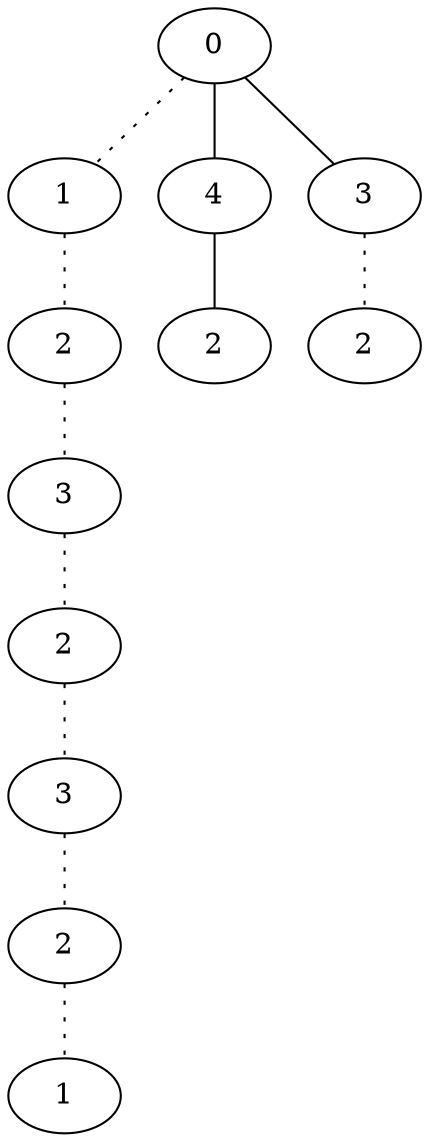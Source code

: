 graph {
a0[label=0];
a1[label=1];
a2[label=2];
a3[label=3];
a4[label=2];
a5[label=3];
a6[label=2];
a7[label=1];
a8[label=4];
a9[label=2];
a10[label=3];
a11[label=2];
a0 -- a1 [style=dotted];
a0 -- a8;
a0 -- a10;
a1 -- a2 [style=dotted];
a2 -- a3 [style=dotted];
a3 -- a4 [style=dotted];
a4 -- a5 [style=dotted];
a5 -- a6 [style=dotted];
a6 -- a7 [style=dotted];
a8 -- a9;
a10 -- a11 [style=dotted];
}

